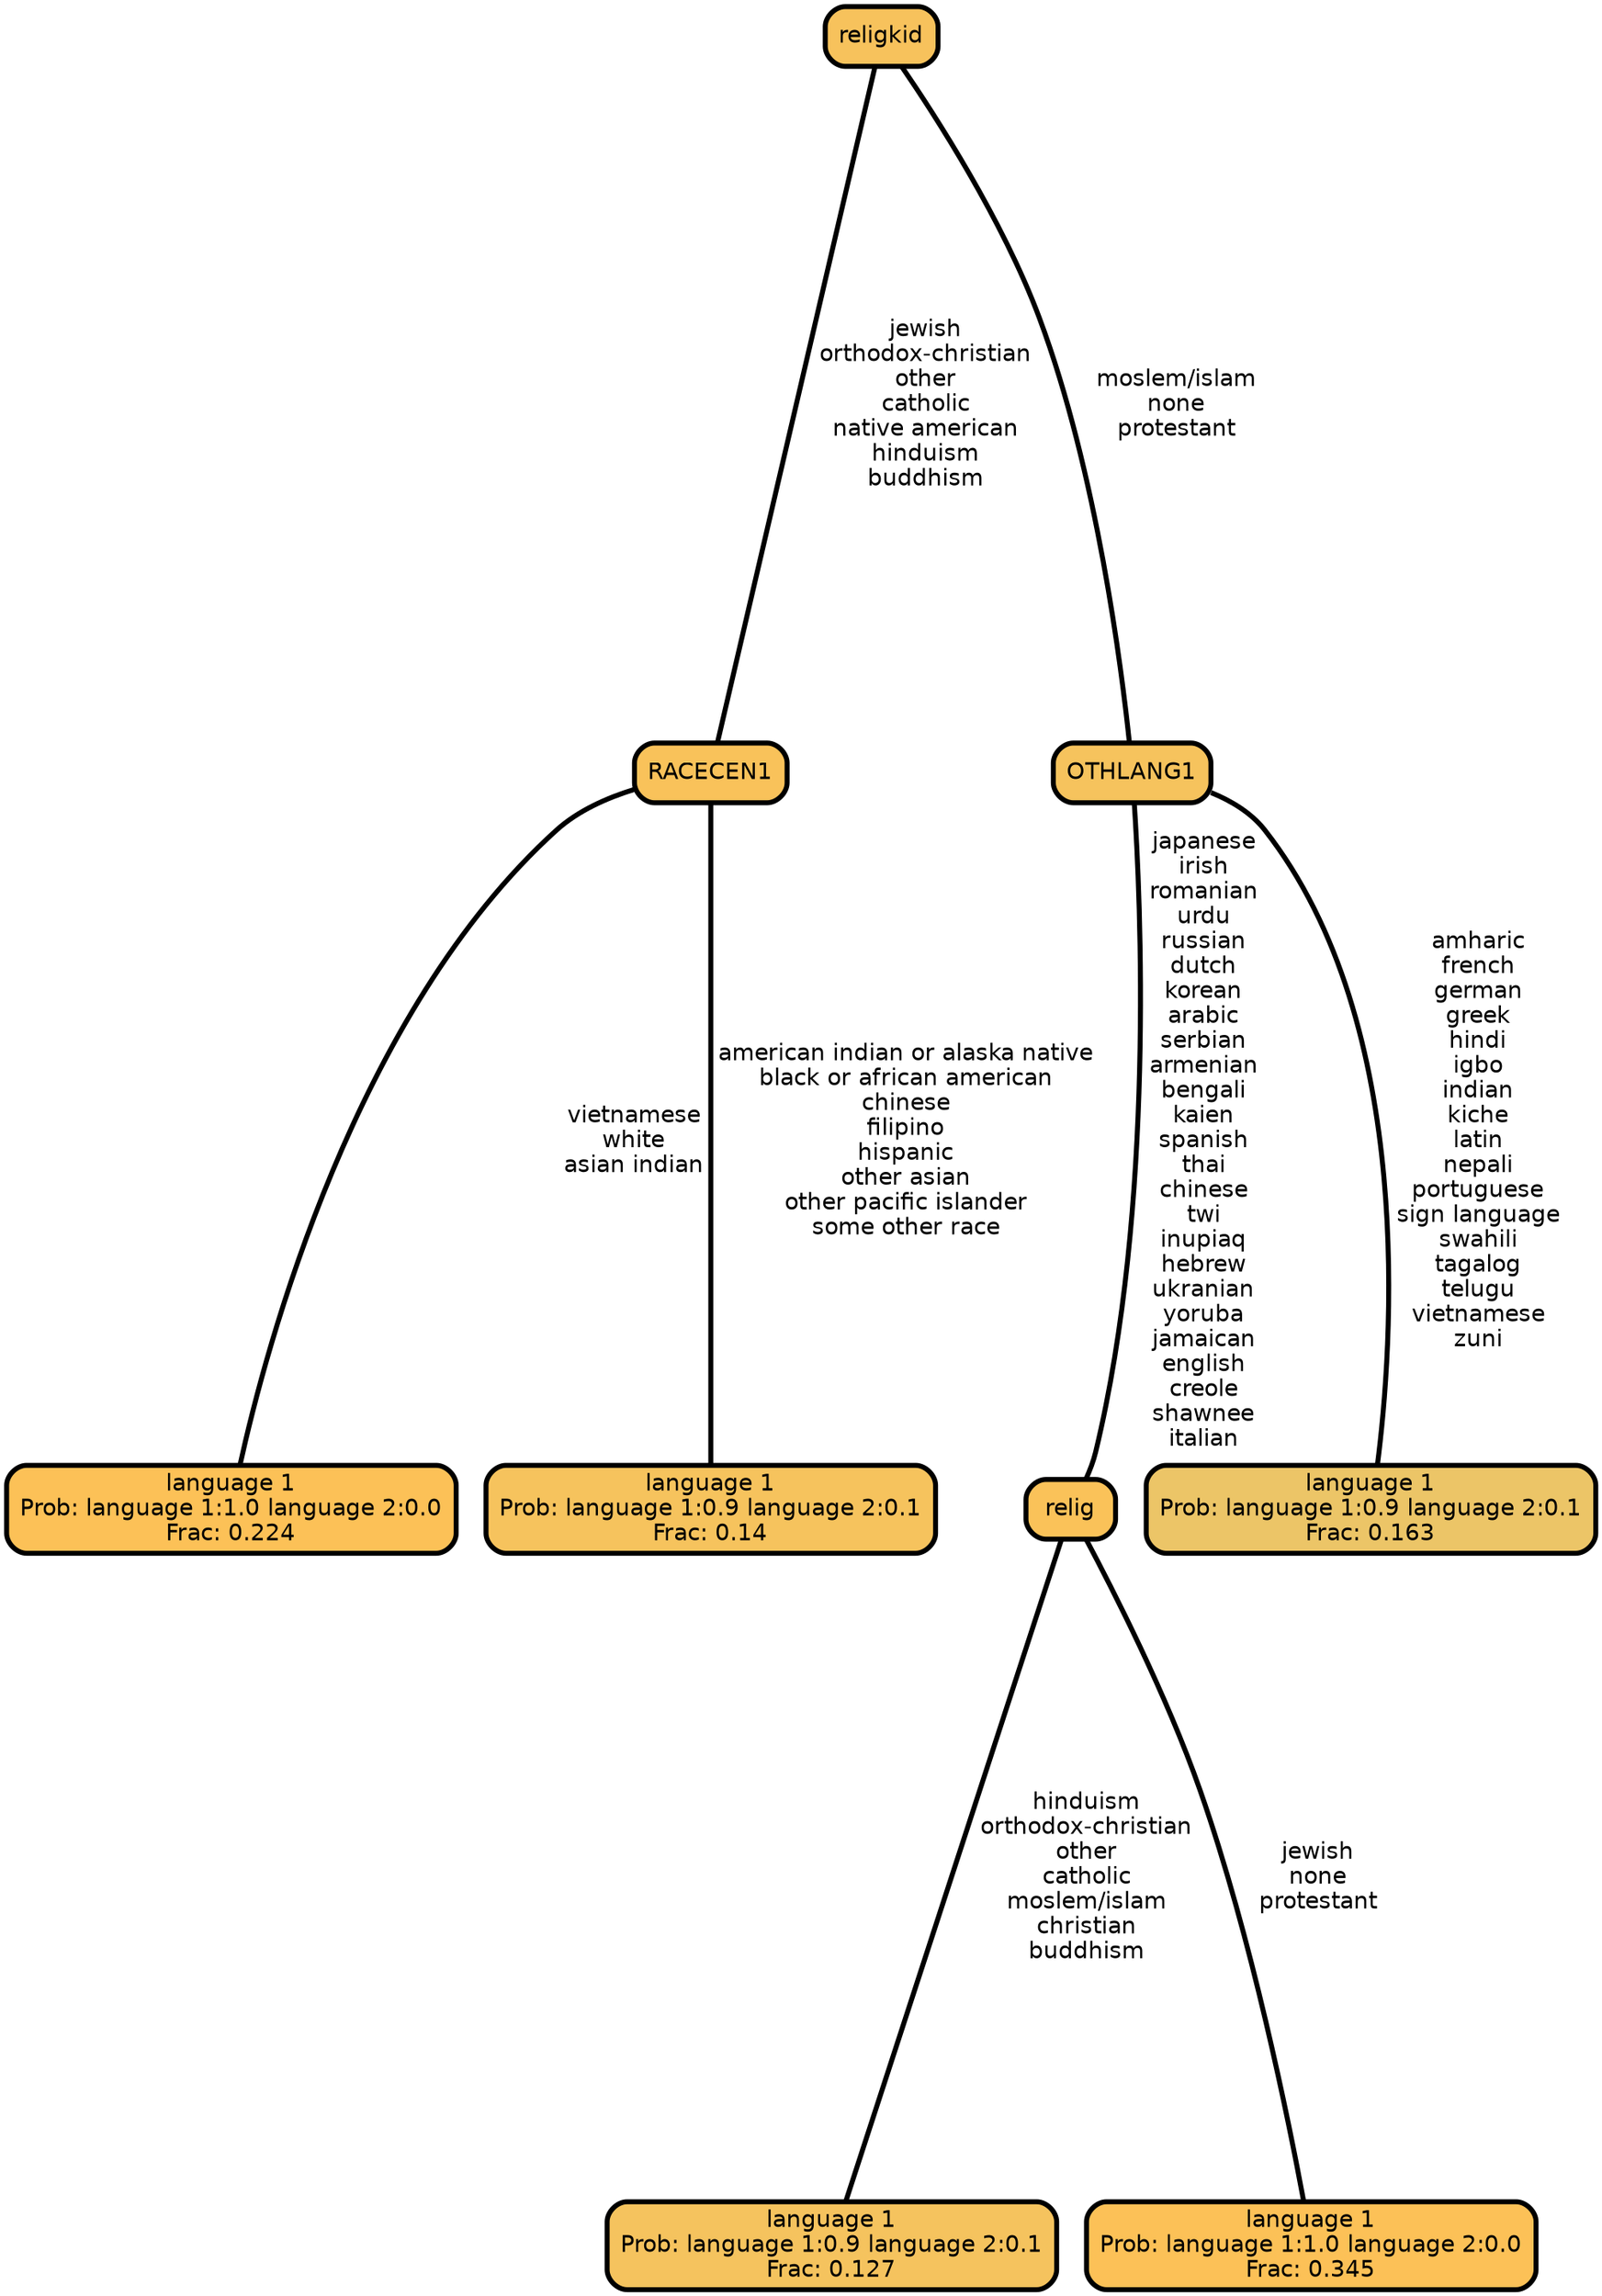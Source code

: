 graph Tree {
node [shape=box, style="filled, rounded",color="black",penwidth="3",fontcolor="black",                 fontname=helvetica] ;
graph [ranksep="0 equally", splines=straight,                 bgcolor=transparent, dpi=200] ;
edge [fontname=helvetica, color=black] ;
0 [label="language 1
Prob: language 1:1.0 language 2:0.0
Frac: 0.224", fillcolor="#fcc157"] ;
1 [label="RACECEN1", fillcolor="#f9c25a"] ;
2 [label="language 1
Prob: language 1:0.9 language 2:0.1
Frac: 0.14", fillcolor="#f6c35d"] ;
3 [label="religkid", fillcolor="#f7c25c"] ;
4 [label="language 1
Prob: language 1:0.9 language 2:0.1
Frac: 0.127", fillcolor="#f5c35e"] ;
5 [label="relig", fillcolor="#fac259"] ;
6 [label="language 1
Prob: language 1:1.0 language 2:0.0
Frac: 0.345", fillcolor="#fcc157"] ;
7 [label="OTHLANG1", fillcolor="#f6c35d"] ;
8 [label="language 1
Prob: language 1:0.9 language 2:0.1
Frac: 0.163", fillcolor="#ecc567"] ;
1 -- 0 [label=" vietnamese\n white\n asian indian",penwidth=3] ;
1 -- 2 [label=" american indian or alaska native\n black or african american\n chinese\n filipino\n hispanic\n other asian\n other pacific islander\n some other race",penwidth=3] ;
3 -- 1 [label=" jewish\n orthodox-christian\n other\n catholic\n native american\n hinduism\n buddhism",penwidth=3] ;
3 -- 7 [label=" moslem/islam\n none\n protestant",penwidth=3] ;
5 -- 4 [label=" hinduism\n orthodox-christian\n other\n catholic\n moslem/islam\n christian\n buddhism",penwidth=3] ;
5 -- 6 [label=" jewish\n none\n protestant",penwidth=3] ;
7 -- 5 [label=" japanese\n irish\n romanian\n urdu\n russian\n dutch\n korean\n arabic\n serbian\n armenian\n bengali\n kaien\n spanish\n thai\n chinese\n twi\n inupiaq\n hebrew\n ukranian\n yoruba\n jamaican\n english\n creole\n shawnee\n italian",penwidth=3] ;
7 -- 8 [label=" amharic\n french\n german\n greek\n hindi\n igbo\n indian\n kiche\n latin\n nepali\n portuguese\n sign language\n swahili\n tagalog\n telugu\n vietnamese\n zuni",penwidth=3] ;
{rank = same;}}